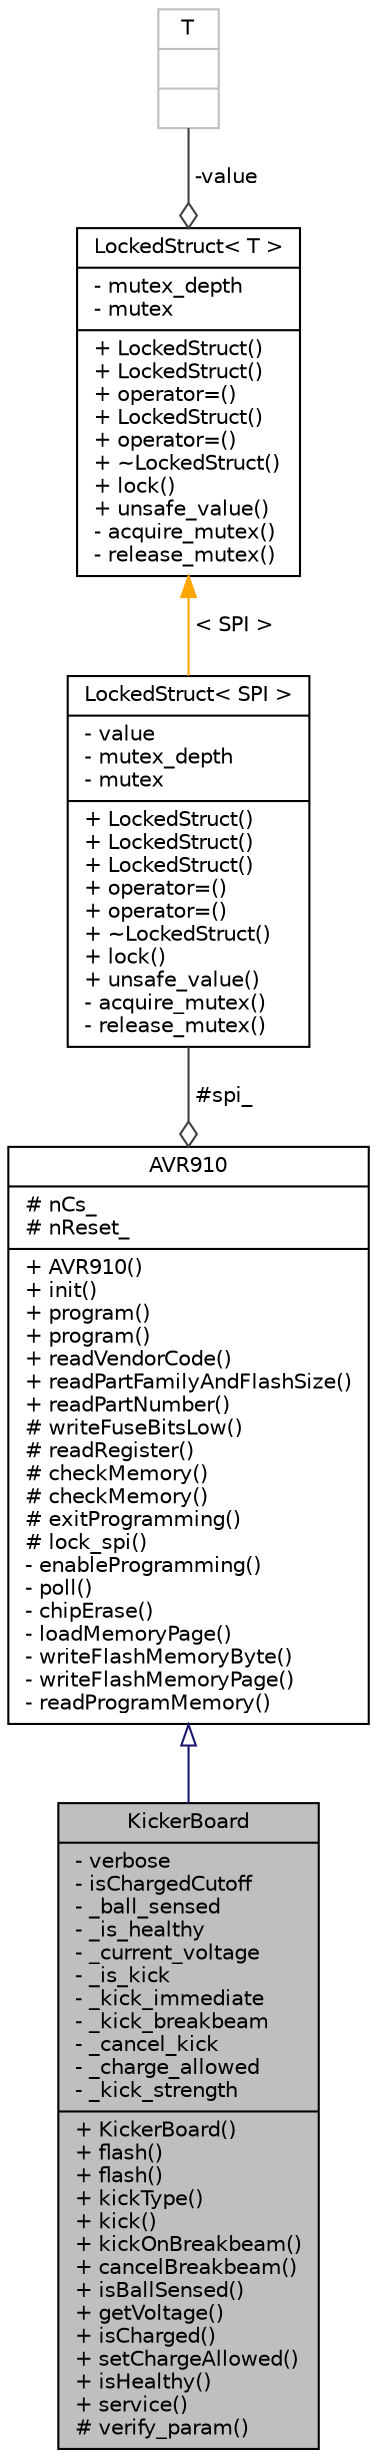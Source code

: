 digraph "KickerBoard"
{
  edge [fontname="Helvetica",fontsize="10",labelfontname="Helvetica",labelfontsize="10"];
  node [fontname="Helvetica",fontsize="10",shape=record];
  Node2 [label="{KickerBoard\n|- verbose\l- isChargedCutoff\l- _ball_sensed\l- _is_healthy\l- _current_voltage\l- _is_kick\l- _kick_immediate\l- _kick_breakbeam\l- _cancel_kick\l- _charge_allowed\l- _kick_strength\l|+ KickerBoard()\l+ flash()\l+ flash()\l+ kickType()\l+ kick()\l+ kickOnBreakbeam()\l+ cancelBreakbeam()\l+ isBallSensed()\l+ getVoltage()\l+ isCharged()\l+ setChargeAllowed()\l+ isHealthy()\l+ service()\l# verify_param()\l}",height=0.2,width=0.4,color="black", fillcolor="grey75", style="filled", fontcolor="black"];
  Node3 -> Node2 [dir="back",color="midnightblue",fontsize="10",style="solid",arrowtail="onormal",fontname="Helvetica"];
  Node3 [label="{AVR910\n|# nCs_\l# nReset_\l|+ AVR910()\l+ init()\l+ program()\l+ program()\l+ readVendorCode()\l+ readPartFamilyAndFlashSize()\l+ readPartNumber()\l# writeFuseBitsLow()\l# readRegister()\l# checkMemory()\l# checkMemory()\l# exitProgramming()\l# lock_spi()\l- enableProgramming()\l- poll()\l- chipErase()\l- loadMemoryPage()\l- writeFlashMemoryByte()\l- writeFlashMemoryPage()\l- readProgramMemory()\l}",height=0.2,width=0.4,color="black", fillcolor="white", style="filled",URL="$class_a_v_r910.html",tooltip="AVR910 ISP. "];
  Node4 -> Node3 [color="grey25",fontsize="10",style="solid",label=" #spi_" ,arrowhead="odiamond",fontname="Helvetica"];
  Node4 [label="{LockedStruct\< SPI \>\n|- value\l- mutex_depth\l- mutex\l|+ LockedStruct()\l+ LockedStruct()\l+ LockedStruct()\l+ operator=()\l+ operator=()\l+ ~LockedStruct()\l+ lock()\l+ unsafe_value()\l- acquire_mutex()\l- release_mutex()\l}",height=0.2,width=0.4,color="black", fillcolor="white", style="filled",URL="$struct_locked_struct.html"];
  Node5 -> Node4 [dir="back",color="orange",fontsize="10",style="solid",label=" \< SPI \>" ,fontname="Helvetica"];
  Node5 [label="{LockedStruct\< T \>\n|- mutex_depth\l- mutex\l|+ LockedStruct()\l+ LockedStruct()\l+ operator=()\l+ LockedStruct()\l+ operator=()\l+ ~LockedStruct()\l+ lock()\l+ unsafe_value()\l- acquire_mutex()\l- release_mutex()\l}",height=0.2,width=0.4,color="black", fillcolor="white", style="filled",URL="$struct_locked_struct.html",tooltip="A locked-struct abstraction. "];
  Node6 -> Node5 [color="grey25",fontsize="10",style="solid",label=" -value" ,arrowhead="odiamond",fontname="Helvetica"];
  Node6 [label="{T\n||}",height=0.2,width=0.4,color="grey75", fillcolor="white", style="filled"];
}

